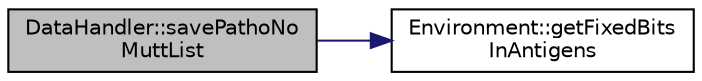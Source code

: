 digraph "DataHandler::savePathoNoMuttList"
{
  edge [fontname="Helvetica",fontsize="10",labelfontname="Helvetica",labelfontsize="10"];
  node [fontname="Helvetica",fontsize="10",shape=record];
  rankdir="LR";
  Node1 [label="DataHandler::savePathoNo\lMuttList",height=0.2,width=0.4,color="black", fillcolor="grey75", style="filled", fontcolor="black"];
  Node1 -> Node2 [color="midnightblue",fontsize="10",style="solid",fontname="Helvetica"];
  Node2 [label="Environment::getFixedBits\lInAntigens",height=0.2,width=0.4,color="black", fillcolor="white", style="filled",URL="$class_environment.html#a7ca87db3a1ceb9e27670538fce828675",tooltip="Data harvesting method. Prepares a string with the list of fixed \"no mutation sites\" in antigens used..."];
}
